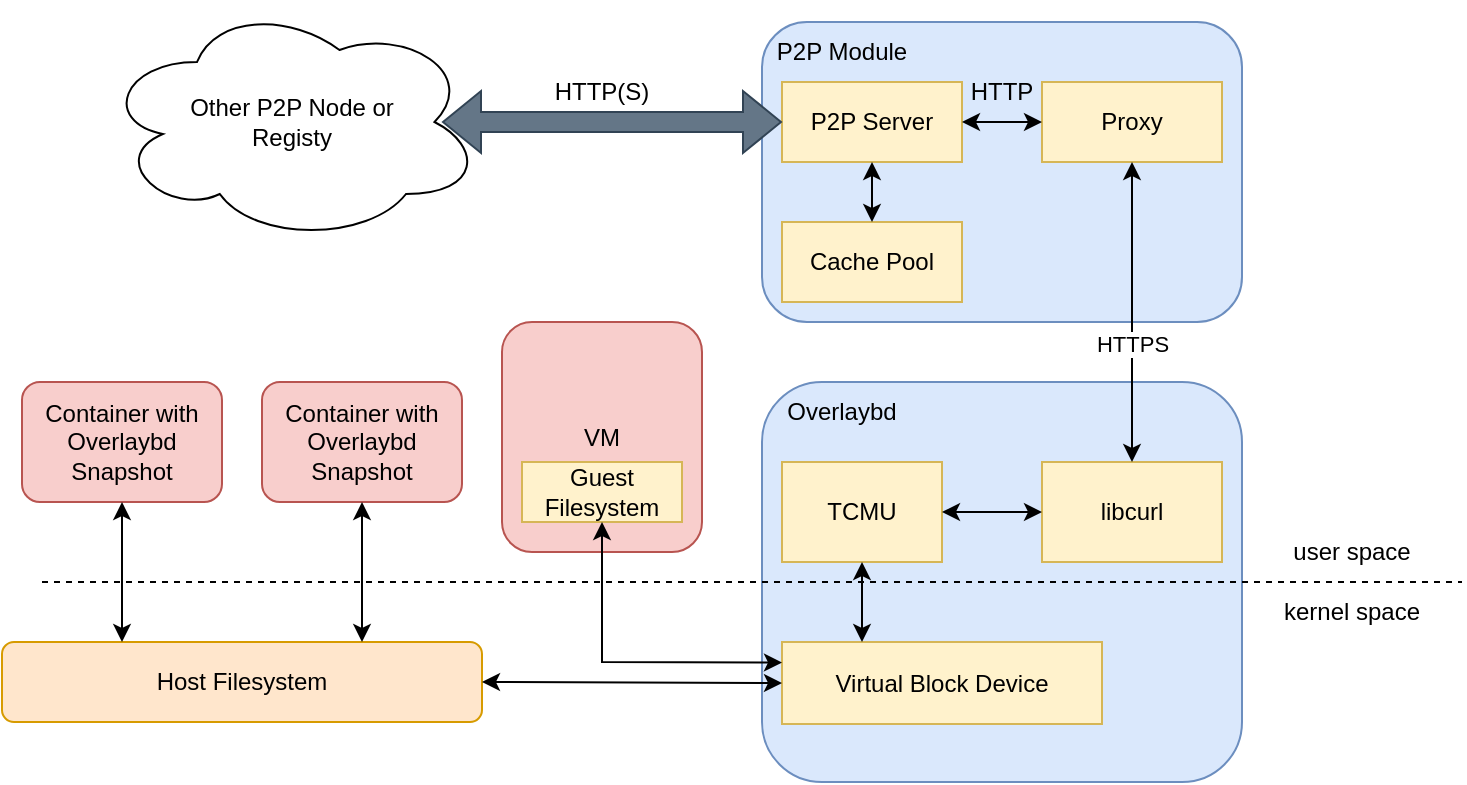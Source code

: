 <mxfile version="17.5.0" type="github">
  <diagram id="6a731a19-8d31-9384-78a2-239565b7b9f0" name="Page-1">
    <mxGraphModel dx="1209" dy="773" grid="1" gridSize="10" guides="1" tooltips="1" connect="1" arrows="1" fold="1" page="1" pageScale="1" pageWidth="1169" pageHeight="827" background="none" math="0" shadow="0">
      <root>
        <mxCell id="0" />
        <mxCell id="1" parent="0" />
        <mxCell id="Wt87dOcTD9DGX0fQIb7O-1780" value="user space" style="text;html=1;strokeColor=none;fillColor=none;align=center;verticalAlign=middle;whiteSpace=wrap;rounded=0;" vertex="1" parent="1">
          <mxGeometry x="720" y="330" width="110" height="30" as="geometry" />
        </mxCell>
        <mxCell id="Wt87dOcTD9DGX0fQIb7O-1781" value="kernel space" style="text;html=1;strokeColor=none;fillColor=none;align=center;verticalAlign=middle;whiteSpace=wrap;rounded=0;" vertex="1" parent="1">
          <mxGeometry x="720" y="360" width="110" height="30" as="geometry" />
        </mxCell>
        <mxCell id="Wt87dOcTD9DGX0fQIb7O-1782" value="" style="rounded=1;whiteSpace=wrap;html=1;fillColor=#dae8fc;strokeColor=#6c8ebf;" vertex="1" parent="1">
          <mxGeometry x="480" y="260" width="240" height="200" as="geometry" />
        </mxCell>
        <mxCell id="Wt87dOcTD9DGX0fQIb7O-1779" value="" style="endArrow=none;dashed=1;html=1;rounded=0;" edge="1" parent="1">
          <mxGeometry width="50" height="50" relative="1" as="geometry">
            <mxPoint x="120" y="360" as="sourcePoint" />
            <mxPoint x="830" y="360" as="targetPoint" />
          </mxGeometry>
        </mxCell>
        <mxCell id="Wt87dOcTD9DGX0fQIb7O-1783" value="Host Filesystem" style="rounded=1;whiteSpace=wrap;html=1;fillColor=#ffe6cc;strokeColor=#d79b00;" vertex="1" parent="1">
          <mxGeometry x="100" y="390" width="240" height="40" as="geometry" />
        </mxCell>
        <mxCell id="Wt87dOcTD9DGX0fQIb7O-1784" value="Container with Overlaybd Snapshot" style="rounded=1;whiteSpace=wrap;html=1;fillColor=#f8cecc;strokeColor=#b85450;" vertex="1" parent="1">
          <mxGeometry x="110" y="260" width="100" height="60" as="geometry" />
        </mxCell>
        <mxCell id="Wt87dOcTD9DGX0fQIb7O-1786" value="Container with Overlaybd Snapshot" style="rounded=1;whiteSpace=wrap;html=1;fillColor=#f8cecc;strokeColor=#b85450;" vertex="1" parent="1">
          <mxGeometry x="230" y="260" width="100" height="60" as="geometry" />
        </mxCell>
        <mxCell id="Wt87dOcTD9DGX0fQIb7O-1787" value="" style="endArrow=classic;startArrow=classic;html=1;rounded=0;entryX=0.5;entryY=1;entryDx=0;entryDy=0;exitX=0.75;exitY=0;exitDx=0;exitDy=0;" edge="1" parent="1" target="Wt87dOcTD9DGX0fQIb7O-1786" source="Wt87dOcTD9DGX0fQIb7O-1783">
          <mxGeometry width="50" height="50" relative="1" as="geometry">
            <mxPoint x="270" y="384" as="sourcePoint" />
            <mxPoint x="640" y="360" as="targetPoint" />
          </mxGeometry>
        </mxCell>
        <mxCell id="Wt87dOcTD9DGX0fQIb7O-1788" value="Overlaybd" style="text;html=1;strokeColor=none;fillColor=none;align=center;verticalAlign=middle;whiteSpace=wrap;rounded=0;" vertex="1" parent="1">
          <mxGeometry x="490" y="260" width="60" height="30" as="geometry" />
        </mxCell>
        <mxCell id="Wt87dOcTD9DGX0fQIb7O-1789" value="TCMU" style="rounded=0;whiteSpace=wrap;html=1;fillColor=#fff2cc;strokeColor=#d6b656;" vertex="1" parent="1">
          <mxGeometry x="490" y="300" width="80" height="50" as="geometry" />
        </mxCell>
        <mxCell id="Wt87dOcTD9DGX0fQIb7O-1790" value="libcurl" style="rounded=0;whiteSpace=wrap;html=1;fillColor=#fff2cc;strokeColor=#d6b656;" vertex="1" parent="1">
          <mxGeometry x="620" y="300" width="90" height="50" as="geometry" />
        </mxCell>
        <mxCell id="Wt87dOcTD9DGX0fQIb7O-1791" value="" style="endArrow=classic;startArrow=classic;html=1;rounded=0;entryX=0;entryY=0.5;entryDx=0;entryDy=0;exitX=1;exitY=0.5;exitDx=0;exitDy=0;" edge="1" parent="1" source="Wt87dOcTD9DGX0fQIb7O-1789" target="Wt87dOcTD9DGX0fQIb7O-1790">
          <mxGeometry width="50" height="50" relative="1" as="geometry">
            <mxPoint x="530" y="410" as="sourcePoint" />
            <mxPoint x="580" y="360" as="targetPoint" />
          </mxGeometry>
        </mxCell>
        <mxCell id="Wt87dOcTD9DGX0fQIb7O-1793" value="Virtual Block Device" style="rounded=0;whiteSpace=wrap;html=1;fillColor=#fff2cc;strokeColor=#d6b656;" vertex="1" parent="1">
          <mxGeometry x="490" y="390" width="160" height="41" as="geometry" />
        </mxCell>
        <mxCell id="Wt87dOcTD9DGX0fQIb7O-1795" value="" style="endArrow=classic;startArrow=classic;html=1;rounded=0;entryX=1;entryY=0.5;entryDx=0;entryDy=0;exitX=0;exitY=0.5;exitDx=0;exitDy=0;" edge="1" parent="1" source="Wt87dOcTD9DGX0fQIb7O-1793" target="Wt87dOcTD9DGX0fQIb7O-1783">
          <mxGeometry width="50" height="50" relative="1" as="geometry">
            <mxPoint x="440" y="409" as="sourcePoint" />
            <mxPoint x="580" y="360" as="targetPoint" />
          </mxGeometry>
        </mxCell>
        <mxCell id="Wt87dOcTD9DGX0fQIb7O-1797" value="" style="endArrow=classic;startArrow=classic;html=1;rounded=0;entryX=0.5;entryY=1;entryDx=0;entryDy=0;exitX=0.25;exitY=0;exitDx=0;exitDy=0;" edge="1" parent="1" source="Wt87dOcTD9DGX0fQIb7O-1793" target="Wt87dOcTD9DGX0fQIb7O-1789">
          <mxGeometry width="50" height="50" relative="1" as="geometry">
            <mxPoint x="530" y="410" as="sourcePoint" />
            <mxPoint x="580" y="360" as="targetPoint" />
          </mxGeometry>
        </mxCell>
        <mxCell id="Wt87dOcTD9DGX0fQIb7O-1798" value="" style="endArrow=classic;startArrow=classic;html=1;rounded=0;entryX=0.5;entryY=1;entryDx=0;entryDy=0;exitX=0.25;exitY=0;exitDx=0;exitDy=0;" edge="1" parent="1" source="Wt87dOcTD9DGX0fQIb7O-1783" target="Wt87dOcTD9DGX0fQIb7O-1784">
          <mxGeometry width="50" height="50" relative="1" as="geometry">
            <mxPoint x="480" y="410" as="sourcePoint" />
            <mxPoint x="530" y="360" as="targetPoint" />
          </mxGeometry>
        </mxCell>
        <mxCell id="Wt87dOcTD9DGX0fQIb7O-1800" value="VM" style="rounded=1;whiteSpace=wrap;html=1;fillColor=#f8cecc;strokeColor=#b85450;" vertex="1" parent="1">
          <mxGeometry x="350" y="230" width="100" height="115" as="geometry" />
        </mxCell>
        <mxCell id="Wt87dOcTD9DGX0fQIb7O-1801" value="Guest Filesystem" style="rounded=0;whiteSpace=wrap;html=1;fillColor=#fff2cc;strokeColor=#d6b656;" vertex="1" parent="1">
          <mxGeometry x="360" y="300" width="80" height="30" as="geometry" />
        </mxCell>
        <mxCell id="Wt87dOcTD9DGX0fQIb7O-1802" value="" style="endArrow=classic;startArrow=classic;html=1;rounded=0;entryX=0.5;entryY=1;entryDx=0;entryDy=0;exitX=0;exitY=0.25;exitDx=0;exitDy=0;" edge="1" parent="1" source="Wt87dOcTD9DGX0fQIb7O-1793" target="Wt87dOcTD9DGX0fQIb7O-1801">
          <mxGeometry width="50" height="50" relative="1" as="geometry">
            <mxPoint x="500" y="400" as="sourcePoint" />
            <mxPoint x="580" y="360" as="targetPoint" />
            <Array as="points">
              <mxPoint x="400" y="400" />
            </Array>
          </mxGeometry>
        </mxCell>
        <mxCell id="Wt87dOcTD9DGX0fQIb7O-1804" value="" style="rounded=1;whiteSpace=wrap;html=1;fillColor=#dae8fc;strokeColor=#6c8ebf;" vertex="1" parent="1">
          <mxGeometry x="480" y="80" width="240" height="150" as="geometry" />
        </mxCell>
        <mxCell id="Wt87dOcTD9DGX0fQIb7O-1805" value="P2P Module" style="text;html=1;strokeColor=none;fillColor=none;align=center;verticalAlign=middle;whiteSpace=wrap;rounded=0;" vertex="1" parent="1">
          <mxGeometry x="480" y="80" width="80" height="30" as="geometry" />
        </mxCell>
        <mxCell id="Wt87dOcTD9DGX0fQIb7O-1806" value="Proxy" style="rounded=0;whiteSpace=wrap;html=1;fillColor=#fff2cc;strokeColor=#d6b656;" vertex="1" parent="1">
          <mxGeometry x="620" y="110" width="90" height="40" as="geometry" />
        </mxCell>
        <mxCell id="Wt87dOcTD9DGX0fQIb7O-1807" value="" style="endArrow=classic;startArrow=classic;html=1;rounded=0;entryX=0.5;entryY=1;entryDx=0;entryDy=0;exitX=0.5;exitY=0;exitDx=0;exitDy=0;" edge="1" parent="1" source="Wt87dOcTD9DGX0fQIb7O-1790" target="Wt87dOcTD9DGX0fQIb7O-1806">
          <mxGeometry width="50" height="50" relative="1" as="geometry">
            <mxPoint x="530" y="400" as="sourcePoint" />
            <mxPoint x="580" y="350" as="targetPoint" />
          </mxGeometry>
        </mxCell>
        <mxCell id="Wt87dOcTD9DGX0fQIb7O-1808" value="HTTPS" style="edgeLabel;html=1;align=center;verticalAlign=middle;resizable=0;points=[];" vertex="1" connectable="0" parent="Wt87dOcTD9DGX0fQIb7O-1807">
          <mxGeometry x="-0.152" y="1" relative="1" as="geometry">
            <mxPoint x="1" y="4" as="offset" />
          </mxGeometry>
        </mxCell>
        <mxCell id="Wt87dOcTD9DGX0fQIb7O-1810" value="Cache Pool" style="rounded=0;whiteSpace=wrap;html=1;fillColor=#fff2cc;strokeColor=#d6b656;" vertex="1" parent="1">
          <mxGeometry x="490" y="180" width="90" height="40" as="geometry" />
        </mxCell>
        <mxCell id="Wt87dOcTD9DGX0fQIb7O-1811" value="P2P Server" style="rounded=0;whiteSpace=wrap;html=1;fillColor=#fff2cc;strokeColor=#d6b656;" vertex="1" parent="1">
          <mxGeometry x="490" y="110" width="90" height="40" as="geometry" />
        </mxCell>
        <mxCell id="Wt87dOcTD9DGX0fQIb7O-1812" value="" style="endArrow=classic;startArrow=classic;html=1;rounded=0;exitX=1;exitY=0.5;exitDx=0;exitDy=0;entryX=0;entryY=0.5;entryDx=0;entryDy=0;" edge="1" parent="1" source="Wt87dOcTD9DGX0fQIb7O-1811" target="Wt87dOcTD9DGX0fQIb7O-1806">
          <mxGeometry width="50" height="50" relative="1" as="geometry">
            <mxPoint x="530" y="400" as="sourcePoint" />
            <mxPoint x="620" y="130" as="targetPoint" />
          </mxGeometry>
        </mxCell>
        <mxCell id="Wt87dOcTD9DGX0fQIb7O-1813" value="" style="endArrow=classic;startArrow=classic;html=1;rounded=0;entryX=0.5;entryY=1;entryDx=0;entryDy=0;exitX=0.5;exitY=0;exitDx=0;exitDy=0;" edge="1" parent="1" source="Wt87dOcTD9DGX0fQIb7O-1810" target="Wt87dOcTD9DGX0fQIb7O-1811">
          <mxGeometry width="50" height="50" relative="1" as="geometry">
            <mxPoint x="535" y="180" as="sourcePoint" />
            <mxPoint x="580" y="350" as="targetPoint" />
          </mxGeometry>
        </mxCell>
        <mxCell id="Wt87dOcTD9DGX0fQIb7O-1814" value="HTTP" style="text;html=1;strokeColor=none;fillColor=none;align=center;verticalAlign=middle;whiteSpace=wrap;rounded=0;" vertex="1" parent="1">
          <mxGeometry x="570" y="100" width="60" height="30" as="geometry" />
        </mxCell>
        <mxCell id="Wt87dOcTD9DGX0fQIb7O-1815" value="" style="shape=flexArrow;endArrow=classic;startArrow=classic;html=1;rounded=0;entryX=0;entryY=0.5;entryDx=0;entryDy=0;fillColor=#647687;strokeColor=#314354;" edge="1" parent="1" target="Wt87dOcTD9DGX0fQIb7O-1811">
          <mxGeometry width="100" height="100" relative="1" as="geometry">
            <mxPoint x="320" y="130" as="sourcePoint" />
            <mxPoint x="430" y="100" as="targetPoint" />
          </mxGeometry>
        </mxCell>
        <mxCell id="Wt87dOcTD9DGX0fQIb7O-1816" value="Other P2P Node or&lt;br&gt;Registy" style="ellipse;shape=cloud;whiteSpace=wrap;html=1;" vertex="1" parent="1">
          <mxGeometry x="150" y="70" width="190" height="120" as="geometry" />
        </mxCell>
        <mxCell id="Wt87dOcTD9DGX0fQIb7O-1817" value="HTTP(S)" style="text;html=1;strokeColor=none;fillColor=none;align=center;verticalAlign=middle;whiteSpace=wrap;rounded=0;" vertex="1" parent="1">
          <mxGeometry x="370" y="100" width="60" height="30" as="geometry" />
        </mxCell>
      </root>
    </mxGraphModel>
  </diagram>
</mxfile>
